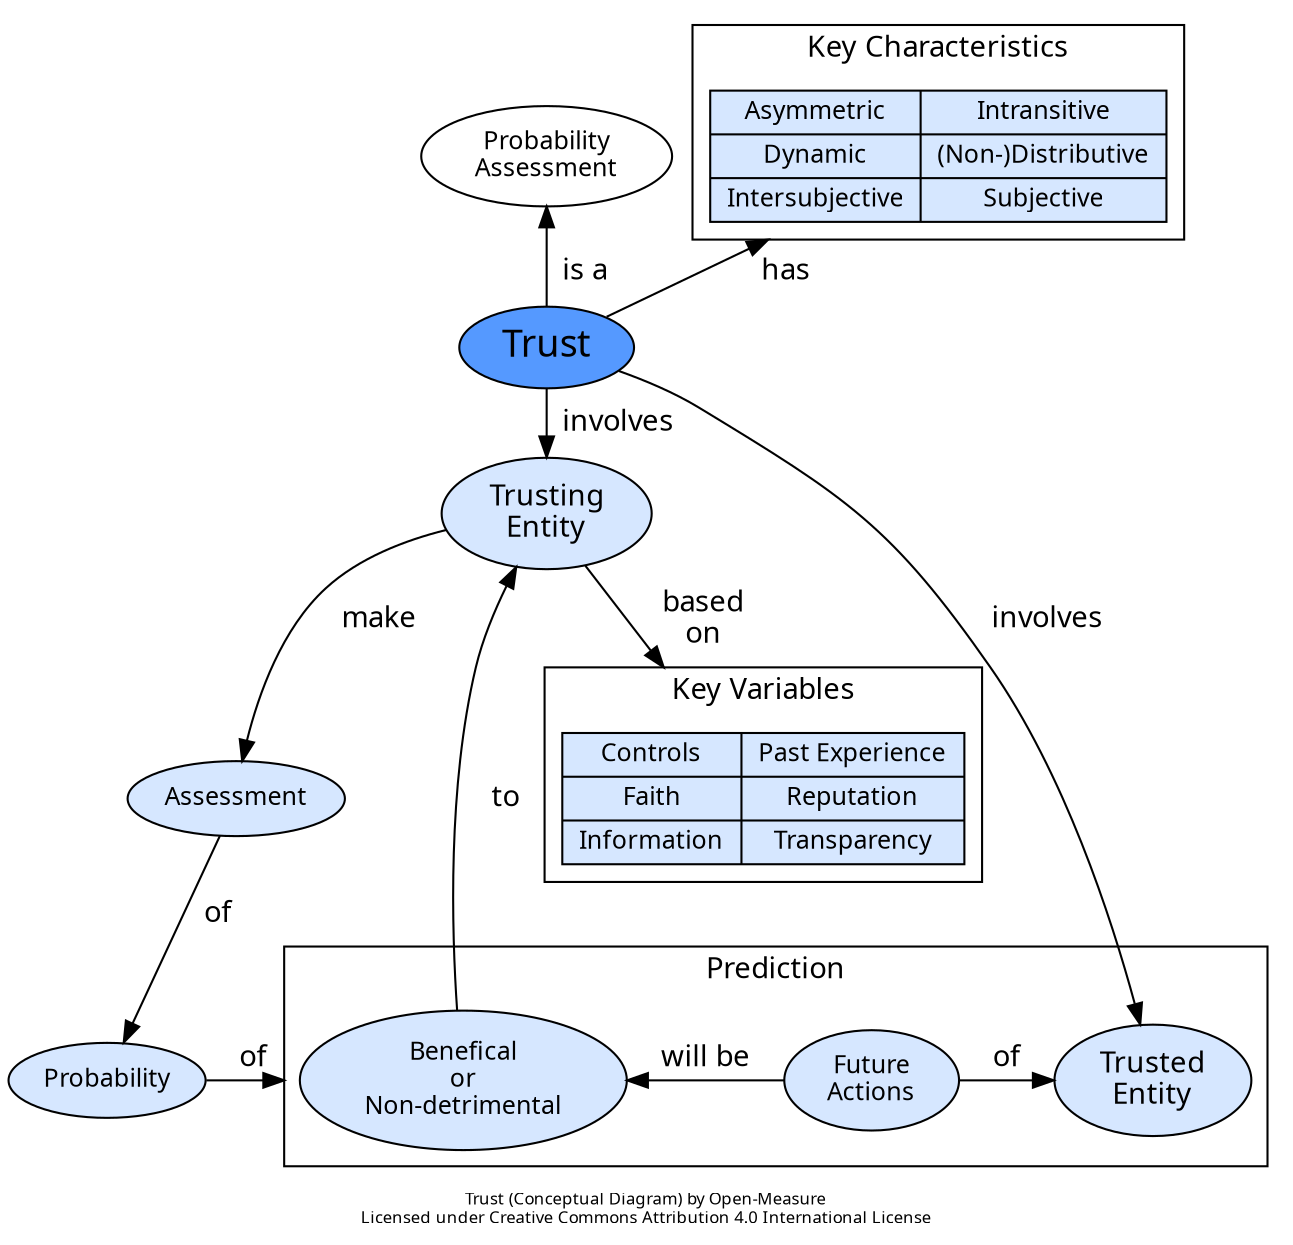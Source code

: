 digraph G {
	rankdir="TB";
	ranksep=0.25;
	splines="curve";
	newrank=true;
	packmode="clust";
	compound=true; # If true, allow edges between clusters.
	fontname="Calibri";
	label="Trust (Conceptual Diagram) by Open-Measure\nLicensed under Creative Commons Attribution 4.0 International License";
	fontsize=8;
	node[shape="ellipse", fontsize=12, fillcolor="#d6e7ff", style="filled", fontname="Calibri"];
	edge[fontname="Calibri", minlen="1"];

	# Parent Concept
	n_probability [label="Probability\nAssessment", fillcolor="#ffffff"];
	n_probability -> n_trust [weight=10, label="  is a  ", dir="back"];

	# Concept
	n_trust [label="Trust", fontsize=18, fillcolor="#5599ff", URL="https://open-measure.atlassian.net/wiki/spaces/DIC/pages/1037926452"];
	n_trust -> n_trusting_entity [weight=10, label="  involves  "];
	n_trust -> n_trusted_entity [label="  involves  "];

	# Distinctive Characteristics
	n_trusting_entity [label="Trusting\nEntity", fontsize=14];
	n_trusting_entity -> n_assessment [label="  make  "];
	n_trusting_entity -> n_beneficial [label="  to  ", dir="back"];
	n_assessment [label="Assessment"];
	n_probability_2 [label="Probability"];
	n_assessment -> n_probability_2 [label="  of  "];
	n_probability_2 -> n_beneficial [label="  of  ", lhead="cluster_situation"];
	#n_trust -> n_key_determinants [label="  determined  \n  by  ", lhead="cluster_key_determinants"];
	n_key_characteristics -> n_trust [label="    has  ", dir="back", ltail="cluster_key_characteristics"];

	subgraph cluster_situation {
		label="Prediction";
		fontsize="14";
		n_beneficial [label="Benefical\nor\nNon-detrimental"];
		n_beneficial -> n_future_actions [label="  will be  ", dir="back"];
		n_trusted_entity [label="Trusted\nEntity", fontsize=14];
		n_future_actions -> n_trusted_entity [label="  of  "];
		n_future_actions [label="Future\nActions"];
	}

	subgraph cluster_key_characteristics {
		label="Key Characteristics";
		fontsize="14";
		n_key_characteristics [label="{Asymmetric|Dynamic|Intersubjective}|{Intransitive|(Non-)Distributive|Subjective}", shape="record"]
	}

	subgraph cluster_key_determinants {
		label="Key Variables";
		fontsize="14";
		n_key_determinants [label="{Controls|Faith|Information}|{Past Experience|Reputation|Transparency}", shape="record"]
	}

	n_trusting_entity -> n_key_determinants [label="  based  \n  on  ", lhead="cluster_key_determinants"]

	# Invisible Links
	#n_key_characteristics -> n_key_determinants [style=invis];

	# Levels
	{ rank=same; n_probability_2; n_trusted_entity; n_future_actions; n_beneficial;}
	#{ rank=same; n_key_characteristics; n_key_determinants;}

	# Snippets
	# n_person [label="Person"]
	# n_subject -> n_requirements [style=invis];
	# n_populations [label="{Minor|Adul under Legal Guardianship|Person granting Power of Attorney|etc.}", shape="record"]
	# subgraph cluster_strong {
	#		color=black;
	#		label = "";
	# n_strong_tranquility_property -> n_weak_tranquility_property [minlen=3, labelloc=b, xlabel="  has more  \n  constraints  \n  than  ", ltail=cluster_strong, lhead=cluster_weak];
}

